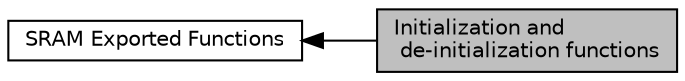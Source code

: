 digraph "Initialization and de-initialization functions"
{
  edge [fontname="Helvetica",fontsize="10",labelfontname="Helvetica",labelfontsize="10"];
  node [fontname="Helvetica",fontsize="10",shape=record];
  rankdir=LR;
  Node0 [label="Initialization and\l de-initialization functions",height=0.2,width=0.4,color="black", fillcolor="grey75", style="filled", fontcolor="black"];
  Node1 [label="SRAM Exported Functions",height=0.2,width=0.4,color="black", fillcolor="white", style="filled",URL="$group___s_r_a_m___exported___functions.html"];
  Node1->Node0 [shape=plaintext, dir="back", style="solid"];
}
